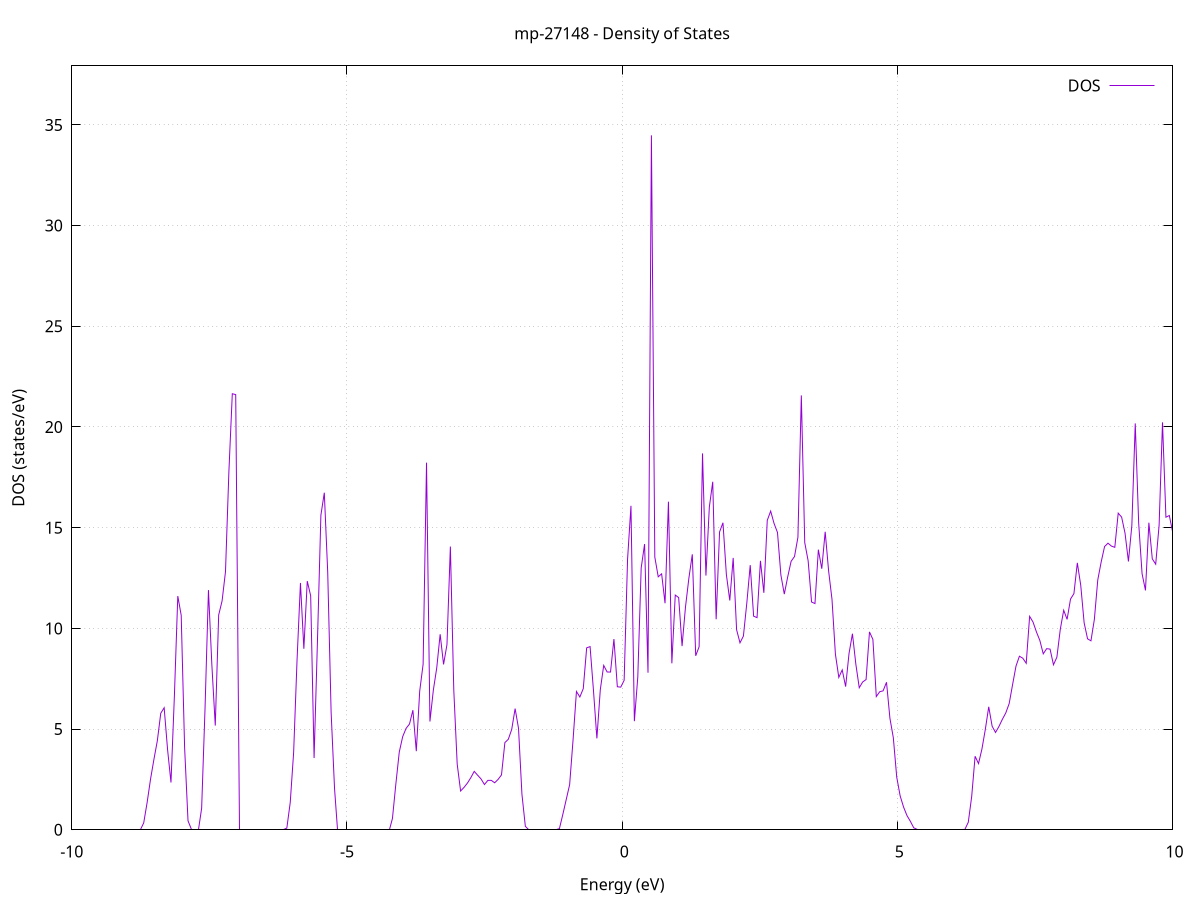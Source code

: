 set title 'mp-27148 - Density of States'
set xlabel 'Energy (eV)'
set ylabel 'DOS (states/eV)'
set grid
set xrange [-10:10]
set yrange [0:37.931]
set xzeroaxis lt -1
set terminal png size 800,600
set output 'mp-27148_dos_gnuplot.png'
plot '-' using 1:2 with lines title 'DOS'
-99.579600 0.000000
-99.517700 0.000000
-99.455700 0.000000
-99.393800 0.000000
-99.331900 0.000000
-99.270000 0.000000
-99.208100 0.000000
-99.146200 0.000000
-99.084300 0.000000
-99.022400 0.000000
-98.960400 0.000000
-98.898500 0.000000
-98.836600 0.000000
-98.774700 0.000000
-98.712800 0.000000
-98.650900 0.000000
-98.589000 0.000000
-98.527100 0.000000
-98.465200 0.000000
-98.403200 0.000000
-98.341300 0.000000
-98.279400 0.000000
-98.217500 0.000000
-98.155600 0.000000
-98.093700 0.000000
-98.031800 0.000000
-97.969900 0.000000
-97.907900 0.000000
-97.846000 0.000000
-97.784100 0.000000
-97.722200 0.000000
-97.660300 0.000000
-97.598400 0.000000
-97.536500 0.000000
-97.474600 0.000000
-97.412700 0.000000
-97.350700 0.000000
-97.288800 0.000000
-97.226900 0.000000
-97.165000 0.000000
-97.103100 0.000000
-97.041200 0.000000
-96.979300 0.000000
-96.917400 0.000000
-96.855400 0.000000
-96.793500 0.000000
-96.731600 0.000000
-96.669700 0.000000
-96.607800 0.000000
-96.545900 0.000000
-96.484000 0.000000
-96.422100 0.000000
-96.360200 0.000000
-96.298200 0.000000
-96.236300 0.000000
-96.174400 0.000000
-96.112500 0.000000
-96.050600 0.000000
-95.988700 0.000000
-95.926800 0.000000
-95.864900 0.000000
-95.802900 0.000000
-95.741000 0.000000
-95.679100 0.000000
-95.617200 0.000000
-95.555300 0.000000
-95.493400 0.000000
-95.431500 0.000000
-95.369600 0.000000
-95.307700 0.000000
-95.245700 0.000000
-95.183800 0.000000
-95.121900 0.000000
-95.060000 0.000000
-94.998100 0.000000
-94.936200 0.000000
-94.874300 0.000000
-94.812400 0.000000
-94.750400 0.000000
-94.688500 0.000000
-94.626600 0.000000
-94.564700 0.000000
-94.502800 0.000000
-94.440900 0.000000
-94.379000 0.000000
-94.317100 0.000000
-94.255200 0.000000
-94.193200 0.000000
-94.131300 0.000000
-94.069400 0.000000
-94.007500 0.000000
-93.945600 0.000000
-93.883700 0.000000
-93.821800 0.000000
-93.759900 0.000000
-93.697900 0.000000
-93.636000 0.000000
-93.574100 0.000000
-93.512200 0.000000
-93.450300 0.000000
-93.388400 0.000000
-93.326500 0.000000
-93.264600 0.000000
-93.202700 0.000000
-93.140700 0.000000
-93.078800 0.000000
-93.016900 0.000000
-92.955000 0.000000
-92.893100 0.000000
-92.831200 0.000000
-92.769300 0.000000
-92.707400 0.000000
-92.645400 0.000000
-92.583500 0.000000
-92.521600 0.000000
-92.459700 0.000000
-92.397800 0.000000
-92.335900 0.000000
-92.274000 0.000000
-92.212100 0.000000
-92.150200 0.000000
-92.088200 0.000000
-92.026300 0.000000
-91.964400 0.000000
-91.902500 0.000000
-91.840600 0.000000
-91.778700 0.000000
-91.716800 0.000000
-91.654900 0.000000
-91.592900 0.000000
-91.531000 0.000000
-91.469100 0.000000
-91.407200 0.000000
-91.345300 0.000000
-91.283400 0.000000
-91.221500 0.000000
-91.159600 0.000000
-91.097700 0.000000
-91.035700 0.000000
-90.973800 0.000000
-90.911900 0.000000
-90.850000 0.000000
-90.788100 0.000000
-90.726200 0.000000
-90.664300 0.000000
-90.602400 0.000000
-90.540400 0.000000
-90.478500 0.000000
-90.416600 0.000000
-90.354700 0.000000
-90.292800 0.000000
-90.230900 0.000000
-90.169000 0.000000
-90.107100 0.000000
-90.045200 0.000000
-89.983200 0.000000
-89.921300 0.000000
-89.859400 0.000000
-89.797500 0.000000
-89.735600 0.000000
-89.673700 0.000000
-89.611800 0.000000
-89.549900 0.000000
-89.487900 0.000000
-89.426000 0.000000
-89.364100 0.000000
-89.302200 0.000000
-89.240300 0.000000
-89.178400 0.000000
-89.116500 0.000000
-89.054600 0.000000
-88.992700 0.000000
-88.930700 0.000000
-88.868800 0.000000
-88.806900 0.000000
-88.745000 0.000000
-88.683100 0.000000
-88.621200 0.000000
-88.559300 0.000000
-88.497400 0.000000
-88.435400 0.000000
-88.373500 0.000000
-88.311600 0.000000
-88.249700 0.000000
-88.187800 0.000000
-88.125900 0.000000
-88.064000 0.000000
-88.002100 0.000000
-87.940200 0.000000
-87.878200 0.000000
-87.816300 0.000000
-87.754400 0.000000
-87.692500 0.000000
-87.630600 0.000000
-87.568700 0.000000
-87.506800 0.000000
-87.444900 0.000000
-87.382900 0.000000
-87.321000 0.000000
-87.259100 0.000000
-87.197200 0.000000
-87.135300 0.000000
-87.073400 0.000000
-87.011500 0.000000
-86.949600 0.000000
-86.887700 0.000000
-86.825700 0.000000
-86.763800 0.000000
-86.701900 0.000000
-86.640000 0.000000
-86.578100 0.000000
-86.516200 0.000000
-86.454300 0.000000
-86.392400 0.000000
-86.330400 0.000000
-86.268500 0.000000
-86.206600 0.000000
-86.144700 0.000000
-86.082800 0.000000
-86.020900 0.000000
-85.959000 0.000000
-85.897100 0.000000
-85.835200 0.000000
-85.773200 0.000000
-85.711300 0.000000
-85.649400 0.000000
-85.587500 0.000000
-85.525600 0.000000
-85.463700 0.000000
-85.401800 0.000000
-85.339900 0.000000
-85.278000 0.000000
-85.216000 0.000000
-85.154100 0.000000
-85.092200 0.000000
-85.030300 0.000000
-84.968400 0.000000
-84.906500 0.000000
-84.844600 0.000000
-84.782700 0.000000
-84.720700 0.000000
-84.658800 0.000000
-84.596900 0.000000
-84.535000 0.000000
-84.473100 0.000000
-84.411200 0.000000
-84.349300 0.000000
-84.287400 0.000000
-84.225500 0.000000
-84.163500 0.000000
-84.101600 0.000000
-84.039700 0.000000
-83.977800 0.000000
-83.915900 0.000000
-83.854000 0.000000
-83.792100 0.000000
-83.730200 0.000000
-83.668200 0.000000
-83.606300 0.000000
-83.544400 0.000000
-83.482500 0.000000
-83.420600 0.000000
-83.358700 0.000000
-83.296800 0.000000
-83.234900 0.000000
-83.173000 0.000000
-83.111000 0.000000
-83.049100 0.000000
-82.987200 0.000000
-82.925300 0.000000
-82.863400 0.000000
-82.801500 0.000000
-82.739600 0.000000
-82.677700 0.000000
-82.615700 0.000000
-82.553800 0.000000
-82.491900 0.000000
-82.430000 0.000000
-82.368100 0.000000
-82.306200 0.000000
-82.244300 0.000000
-82.182400 0.000000
-82.120500 0.000000
-82.058500 0.000000
-81.996600 0.000000
-81.934700 0.000000
-81.872800 0.000000
-81.810900 0.000000
-81.749000 0.000000
-81.687100 0.000000
-81.625200 0.000000
-81.563200 0.000000
-81.501300 0.000000
-81.439400 0.000000
-81.377500 0.000000
-81.315600 0.000000
-81.253700 0.000000
-81.191800 0.000000
-81.129900 0.000000
-81.068000 0.000000
-81.006000 0.000000
-80.944100 0.000000
-80.882200 0.000000
-80.820300 0.000000
-80.758400 0.000000
-80.696500 0.000000
-80.634600 0.000000
-80.572700 0.000000
-80.510700 0.000000
-80.448800 0.000000
-80.386900 0.000000
-80.325000 0.000000
-80.263100 0.000000
-80.201200 0.000000
-80.139300 0.000000
-80.077400 0.000000
-80.015500 0.000000
-79.953500 0.000000
-79.891600 0.000000
-79.829700 0.000000
-79.767800 0.000000
-79.705900 0.000000
-79.644000 0.000000
-79.582100 0.000000
-79.520200 0.000000
-79.458200 0.000000
-79.396300 0.000000
-79.334400 0.000000
-79.272500 0.000000
-79.210600 0.000000
-79.148700 0.000000
-79.086800 0.000000
-79.024900 0.000000
-78.963000 0.000000
-78.901000 0.000000
-78.839100 0.000000
-78.777200 0.000000
-78.715300 0.000000
-78.653400 0.000000
-78.591500 0.000000
-78.529600 0.000000
-78.467700 0.000000
-78.405700 0.000000
-78.343800 0.000000
-78.281900 0.000000
-78.220000 0.000000
-78.158100 0.000000
-78.096200 0.000000
-78.034300 0.000000
-77.972400 0.000000
-77.910500 0.000000
-77.848500 0.000000
-77.786600 0.000000
-77.724700 0.000000
-77.662800 0.000000
-77.600900 0.000000
-77.539000 0.000000
-77.477100 0.000000
-77.415200 0.000000
-77.353200 0.000000
-77.291300 0.000000
-77.229400 0.000000
-77.167500 0.000000
-77.105600 0.000000
-77.043700 0.000000
-76.981800 0.000000
-76.919900 0.000000
-76.858000 0.000000
-76.796000 0.000000
-76.734100 0.000000
-76.672200 0.000000
-76.610300 0.000000
-76.548400 0.000000
-76.486500 0.000000
-76.424600 0.000000
-76.362700 0.000000
-76.300700 0.000000
-76.238800 0.000000
-76.176900 0.000000
-76.115000 0.000000
-76.053100 0.000000
-75.991200 0.000000
-75.929300 0.000000
-75.867400 0.000000
-75.805500 0.000000
-75.743500 0.000000
-75.681600 0.000000
-75.619700 0.000000
-75.557800 0.000000
-75.495900 0.000000
-75.434000 0.000000
-75.372100 0.000000
-75.310200 0.000000
-75.248200 0.000000
-75.186300 0.000000
-75.124400 0.000000
-75.062500 0.000000
-75.000600 0.000000
-74.938700 0.000000
-74.876800 0.000000
-74.814900 0.000000
-74.753000 0.000000
-74.691000 0.000000
-74.629100 0.000000
-74.567200 0.000000
-74.505300 0.000000
-74.443400 0.000000
-74.381500 0.000000
-74.319600 0.000000
-74.257700 0.000000
-74.195700 0.000000
-74.133800 0.000000
-74.071900 0.000000
-74.010000 0.000000
-73.948100 0.000000
-73.886200 0.000000
-73.824300 0.000000
-73.762400 0.000000
-73.700500 0.000000
-73.638500 0.000000
-73.576600 0.000000
-73.514700 0.000000
-73.452800 0.000000
-73.390900 0.000000
-73.329000 0.000000
-73.267100 0.000000
-73.205200 0.000000
-73.143200 0.000000
-73.081300 0.000000
-73.019400 0.000000
-72.957500 0.000000
-72.895600 0.000000
-72.833700 0.000000
-72.771800 0.000000
-72.709900 0.000000
-72.648000 0.000000
-72.586000 0.000000
-72.524100 0.000000
-72.462200 0.000000
-72.400300 0.000000
-72.338400 0.000000
-72.276500 0.000000
-72.214600 0.000000
-72.152700 0.000000
-72.090700 0.000000
-72.028800 0.000000
-71.966900 0.000000
-71.905000 0.000000
-71.843100 0.000000
-71.781200 0.000000
-71.719300 0.000000
-71.657400 0.000000
-71.595500 0.000000
-71.533500 0.000000
-71.471600 0.000000
-71.409700 0.000000
-71.347800 0.000000
-71.285900 0.000000
-71.224000 0.000000
-71.162100 0.000000
-71.100200 0.000000
-71.038200 0.000000
-70.976300 0.000000
-70.914400 0.000000
-70.852500 0.000000
-70.790600 0.000000
-70.728700 0.000000
-70.666800 0.000000
-70.604900 0.000000
-70.543000 0.000000
-70.481000 0.000000
-70.419100 0.000000
-70.357200 0.000000
-70.295300 0.000000
-70.233400 0.000000
-70.171500 0.000000
-70.109600 0.000000
-70.047700 0.000000
-69.985700 0.000000
-69.923800 0.000000
-69.861900 0.000000
-69.800000 0.000000
-69.738100 0.000000
-69.676200 0.000000
-69.614300 0.000000
-69.552400 0.000000
-69.490500 0.000000
-69.428500 0.000000
-69.366600 0.000000
-69.304700 0.000000
-69.242800 0.000000
-69.180900 0.000000
-69.119000 0.000000
-69.057100 0.000000
-68.995200 0.000000
-68.933200 0.000000
-68.871300 0.000000
-68.809400 0.000000
-68.747500 0.000000
-68.685600 0.000000
-68.623700 0.000000
-68.561800 0.000000
-68.499900 0.000000
-68.438000 0.000000
-68.376000 0.000000
-68.314100 0.000000
-68.252200 0.000000
-68.190300 0.000000
-68.128400 0.000000
-68.066500 0.000000
-68.004600 0.000000
-67.942700 0.000000
-67.880700 0.000000
-67.818800 0.000000
-67.756900 0.000000
-67.695000 0.000000
-67.633100 0.000000
-67.571200 0.000000
-67.509300 0.000000
-67.447400 0.000000
-67.385500 0.000000
-67.323500 0.000000
-67.261600 0.000000
-67.199700 0.000000
-67.137800 0.000000
-67.075900 0.000000
-67.014000 0.000000
-66.952100 0.000000
-66.890200 0.000000
-66.828200 0.000000
-66.766300 0.000000
-66.704400 0.000000
-66.642500 0.000000
-66.580600 0.000000
-66.518700 0.000000
-66.456800 0.000000
-66.394900 0.000000
-66.333000 0.000000
-66.271000 0.000000
-66.209100 0.000000
-66.147200 0.000000
-66.085300 0.000000
-66.023400 0.000000
-65.961500 0.000000
-65.899600 0.000000
-65.837700 0.000000
-65.775700 0.000000
-65.713800 0.000000
-65.651900 0.000000
-65.590000 0.000000
-65.528100 0.000000
-65.466200 0.000000
-65.404300 0.000000
-65.342400 0.000000
-65.280500 0.000000
-65.218500 0.000000
-65.156600 0.000000
-65.094700 0.000000
-65.032800 0.000000
-64.970900 0.000000
-64.909000 0.000000
-64.847100 0.000000
-64.785200 0.000000
-64.723200 0.000000
-64.661300 0.000000
-64.599400 0.000000
-64.537500 0.000000
-64.475600 0.000000
-64.413700 0.000000
-64.351800 0.000000
-64.289900 0.000000
-64.228000 0.000000
-64.166000 0.000000
-64.104100 0.000000
-64.042200 0.000000
-63.980300 0.000000
-63.918400 0.000000
-63.856500 0.000000
-63.794600 0.000000
-63.732700 0.000000
-63.670700 0.000000
-63.608800 0.000000
-63.546900 0.000000
-63.485000 0.000000
-63.423100 0.000000
-63.361200 0.000000
-63.299300 0.000000
-63.237400 0.000000
-63.175500 0.000000
-63.113500 0.000000
-63.051600 0.000000
-62.989700 0.000000
-62.927800 0.000000
-62.865900 0.000000
-62.804000 0.000000
-62.742100 0.000000
-62.680200 0.000000
-62.618300 0.000000
-62.556300 0.000000
-62.494400 0.000000
-62.432500 0.000000
-62.370600 0.000000
-62.308700 0.000000
-62.246800 0.000000
-62.184900 0.000000
-62.123000 0.000000
-62.061000 0.000000
-61.999100 0.000000
-61.937200 0.000000
-61.875300 0.000000
-61.813400 0.000000
-61.751500 0.000000
-61.689600 0.000000
-61.627700 0.000000
-61.565800 0.000000
-61.503800 0.000000
-61.441900 0.000000
-61.380000 0.000000
-61.318100 0.000000
-61.256200 0.000000
-61.194300 0.000000
-61.132400 0.000000
-61.070500 0.000000
-61.008500 0.000000
-60.946600 0.000000
-60.884700 0.000000
-60.822800 0.000000
-60.760900 0.000000
-60.699000 0.000000
-60.637100 0.000000
-60.575200 0.000000
-60.513300 0.000000
-60.451300 0.000000
-60.389400 0.000000
-60.327500 0.000000
-60.265600 0.000000
-60.203700 0.000000
-60.141800 0.000000
-60.079900 0.000000
-60.018000 0.000000
-59.956000 0.000000
-59.894100 0.000000
-59.832200 0.000000
-59.770300 0.000000
-59.708400 0.000000
-59.646500 0.000000
-59.584600 0.000000
-59.522700 0.000000
-59.460800 0.000000
-59.398800 0.000000
-59.336900 0.000000
-59.275000 0.000000
-59.213100 0.000000
-59.151200 0.000000
-59.089300 0.000000
-59.027400 0.000000
-58.965500 0.000000
-58.903500 0.000000
-58.841600 0.000000
-58.779700 0.000000
-58.717800 0.000000
-58.655900 0.000000
-58.594000 0.000000
-58.532100 0.000000
-58.470200 0.000000
-58.408300 0.000000
-58.346300 0.000000
-58.284400 0.000000
-58.222500 0.000000
-58.160600 0.000000
-58.098700 0.000000
-58.036800 0.000000
-57.974900 0.000000
-57.913000 0.000000
-57.851000 0.000000
-57.789100 0.000000
-57.727200 0.000000
-57.665300 0.000000
-57.603400 0.000000
-57.541500 0.000000
-57.479600 0.000000
-57.417700 0.000000
-57.355800 0.000000
-57.293800 0.000000
-57.231900 0.000000
-57.170000 0.000000
-57.108100 0.000000
-57.046200 0.000000
-56.984300 0.000000
-56.922400 0.000000
-56.860500 0.000000
-56.798500 0.000000
-56.736600 0.000000
-56.674700 0.000000
-56.612800 0.000000
-56.550900 0.000000
-56.489000 0.000000
-56.427100 0.000000
-56.365200 0.000000
-56.303300 0.000000
-56.241300 0.000000
-56.179400 0.000000
-56.117500 0.000000
-56.055600 0.000000
-55.993700 0.000000
-55.931800 0.000000
-55.869900 0.000000
-55.808000 0.000000
-55.746000 0.000000
-55.684100 0.000000
-55.622200 0.000000
-55.560300 0.000000
-55.498400 0.000000
-55.436500 0.000000
-55.374600 0.000000
-55.312700 0.000000
-55.250800 0.000000
-55.188800 0.000000
-55.126900 0.000000
-55.065000 0.000000
-55.003100 0.000000
-54.941200 0.000000
-54.879300 0.000000
-54.817400 0.000000
-54.755500 0.000000
-54.693500 0.000000
-54.631600 0.000000
-54.569700 0.000000
-54.507800 0.000000
-54.445900 0.000000
-54.384000 0.000000
-54.322100 0.000000
-54.260200 0.000000
-54.198300 0.000000
-54.136300 0.000000
-54.074400 0.000000
-54.012500 0.000000
-53.950600 0.000000
-53.888700 0.000000
-53.826800 0.000000
-53.764900 0.000000
-53.703000 0.000000
-53.641000 0.000000
-53.579100 0.000000
-53.517200 0.000000
-53.455300 0.000000
-53.393400 0.000000
-53.331500 0.000000
-53.269600 0.000000
-53.207700 0.000000
-53.145800 0.000000
-53.083800 0.000000
-53.021900 0.000000
-52.960000 0.000000
-52.898100 0.000000
-52.836200 0.000000
-52.774300 0.000000
-52.712400 0.000000
-52.650500 0.000000
-52.588500 0.000000
-52.526600 0.000000
-52.464700 0.000000
-52.402800 0.000000
-52.340900 0.000000
-52.279000 0.000000
-52.217100 0.000000
-52.155200 0.000000
-52.093300 0.000000
-52.031300 0.000000
-51.969400 0.000000
-51.907500 0.000000
-51.845600 0.000000
-51.783700 0.000000
-51.721800 0.000000
-51.659900 0.000000
-51.598000 0.000000
-51.536000 0.000000
-51.474100 0.000000
-51.412200 0.000000
-51.350300 0.000000
-51.288400 0.000000
-51.226500 0.000000
-51.164600 0.000000
-51.102700 0.000000
-51.040800 0.000000
-50.978800 0.000000
-50.916900 0.000000
-50.855000 0.000000
-50.793100 0.000000
-50.731200 0.000000
-50.669300 0.000000
-50.607400 0.000000
-50.545500 0.000000
-50.483500 0.000000
-50.421600 0.000000
-50.359700 0.000000
-50.297800 0.000000
-50.235900 0.000000
-50.174000 0.000000
-50.112100 0.000000
-50.050200 0.000000
-49.988300 0.000000
-49.926300 0.000000
-49.864400 0.000000
-49.802500 0.000000
-49.740600 0.000000
-49.678700 0.000000
-49.616800 0.000000
-49.554900 0.000000
-49.493000 0.000000
-49.431000 0.000000
-49.369100 0.000000
-49.307200 0.000000
-49.245300 0.000000
-49.183400 0.000000
-49.121500 0.000000
-49.059600 0.000000
-48.997700 0.000000
-48.935800 0.000000
-48.873800 0.000000
-48.811900 0.000000
-48.750000 0.000000
-48.688100 0.000000
-48.626200 0.000000
-48.564300 0.000000
-48.502400 0.000000
-48.440500 0.000000
-48.378500 0.000000
-48.316600 0.000000
-48.254700 0.000000
-48.192800 0.000000
-48.130900 0.000000
-48.069000 0.000000
-48.007100 0.000000
-47.945200 0.000000
-47.883300 0.000000
-47.821300 0.000000
-47.759400 0.000000
-47.697500 0.000000
-47.635600 0.000000
-47.573700 0.000000
-47.511800 0.000000
-47.449900 0.000000
-47.388000 0.000000
-47.326000 0.000000
-47.264100 0.000000
-47.202200 0.000000
-47.140300 0.000000
-47.078400 0.000000
-47.016500 0.000000
-46.954600 0.000000
-46.892700 0.000000
-46.830800 0.000000
-46.768800 0.000000
-46.706900 0.000000
-46.645000 0.000000
-46.583100 0.000000
-46.521200 0.000000
-46.459300 0.000000
-46.397400 0.000000
-46.335500 0.000000
-46.273500 0.000000
-46.211600 0.000000
-46.149700 0.000000
-46.087800 0.000000
-46.025900 0.000000
-45.964000 0.000000
-45.902100 0.000000
-45.840200 0.000000
-45.778300 0.000000
-45.716300 0.000000
-45.654400 0.000000
-45.592500 0.000000
-45.530600 0.000000
-45.468700 0.000000
-45.406800 0.000000
-45.344900 0.000000
-45.283000 0.000000
-45.221000 0.000000
-45.159100 0.000000
-45.097200 0.000000
-45.035300 0.000000
-44.973400 0.000000
-44.911500 0.000000
-44.849600 0.000000
-44.787700 0.000000
-44.725800 0.000000
-44.663800 0.000000
-44.601900 0.000000
-44.540000 0.000000
-44.478100 0.000000
-44.416200 0.000000
-44.354300 0.000000
-44.292400 0.000000
-44.230500 0.000000
-44.168500 0.000000
-44.106600 0.000000
-44.044700 0.000000
-43.982800 0.000000
-43.920900 0.000000
-43.859000 0.000000
-43.797100 0.000000
-43.735200 0.000000
-43.673300 0.000000
-43.611300 0.000000
-43.549400 0.000000
-43.487500 0.000000
-43.425600 0.000000
-43.363700 0.000000
-43.301800 0.000000
-43.239900 0.000000
-43.178000 0.000000
-43.116000 0.000000
-43.054100 0.000000
-42.992200 0.000000
-42.930300 0.000000
-42.868400 0.000000
-42.806500 0.000000
-42.744600 0.000000
-42.682700 0.000000
-42.620800 0.000000
-42.558800 0.000000
-42.496900 0.000000
-42.435000 0.000000
-42.373100 0.000000
-42.311200 0.000000
-42.249300 0.000000
-42.187400 0.000000
-42.125500 0.000000
-42.063500 0.000000
-42.001600 0.000000
-41.939700 0.000000
-41.877800 0.000000
-41.815900 0.000000
-41.754000 0.000000
-41.692100 0.000000
-41.630200 0.000000
-41.568300 0.000000
-41.506300 0.000000
-41.444400 0.000000
-41.382500 0.000000
-41.320600 0.000000
-41.258700 0.000000
-41.196800 0.000000
-41.134900 0.000000
-41.073000 0.000000
-41.011100 0.000000
-40.949100 0.000000
-40.887200 0.000000
-40.825300 0.000000
-40.763400 0.000000
-40.701500 0.000000
-40.639600 0.000000
-40.577700 0.000000
-40.515800 0.000000
-40.453800 0.000000
-40.391900 0.000000
-40.330000 0.000000
-40.268100 0.000000
-40.206200 0.000000
-40.144300 0.000000
-40.082400 0.000000
-40.020500 0.000000
-39.958600 0.000000
-39.896600 0.000000
-39.834700 0.000000
-39.772800 0.000000
-39.710900 0.000000
-39.649000 0.000000
-39.587100 0.000000
-39.525200 0.000000
-39.463300 0.000000
-39.401300 0.000000
-39.339400 0.000000
-39.277500 0.000000
-39.215600 0.000000
-39.153700 0.000000
-39.091800 0.000000
-39.029900 0.000000
-38.968000 0.000000
-38.906100 0.000000
-38.844100 0.000000
-38.782200 0.000000
-38.720300 0.000000
-38.658400 0.000000
-38.596500 0.000000
-38.534600 0.000000
-38.472700 0.000000
-38.410800 0.000000
-38.348800 0.000000
-38.286900 0.000000
-38.225000 0.000000
-38.163100 0.000000
-38.101200 0.000000
-38.039300 0.000000
-37.977400 0.000000
-37.915500 0.000000
-37.853600 0.000000
-37.791600 0.000000
-37.729700 0.000000
-37.667800 0.000000
-37.605900 0.000000
-37.544000 0.000000
-37.482100 0.000000
-37.420200 0.000000
-37.358300 0.000000
-37.296300 0.000000
-37.234400 0.000000
-37.172500 0.000000
-37.110600 0.000000
-37.048700 0.000000
-36.986800 0.000000
-36.924900 0.000000
-36.863000 0.000000
-36.801100 0.000000
-36.739100 0.000000
-36.677200 0.000000
-36.615300 0.000000
-36.553400 0.000000
-36.491500 0.000000
-36.429600 0.000000
-36.367700 0.000000
-36.305800 0.000000
-36.243800 0.000000
-36.181900 0.000000
-36.120000 0.000000
-36.058100 0.000000
-35.996200 0.000000
-35.934300 0.000000
-35.872400 0.000000
-35.810500 0.000000
-35.748600 0.000000
-35.686600 0.000000
-35.624700 0.000000
-35.562800 0.000000
-35.500900 0.000000
-35.439000 0.000000
-35.377100 0.000000
-35.315200 0.000000
-35.253300 0.000000
-35.191300 0.000000
-35.129400 0.000000
-35.067500 0.000000
-35.005600 0.000000
-34.943700 0.000000
-34.881800 0.000000
-34.819900 0.000000
-34.758000 0.000000
-34.696100 0.000000
-34.634100 0.000000
-34.572200 0.000000
-34.510300 0.000000
-34.448400 0.000000
-34.386500 0.000000
-34.324600 0.000000
-34.262700 0.000000
-34.200800 0.000000
-34.138800 0.000000
-34.076900 0.000000
-34.015000 0.000000
-33.953100 0.000000
-33.891200 0.000000
-33.829300 0.000000
-33.767400 0.000000
-33.705500 0.000000
-33.643600 0.000000
-33.581600 0.000000
-33.519700 0.000000
-33.457800 0.000000
-33.395900 0.000000
-33.334000 0.000000
-33.272100 0.000000
-33.210200 0.000000
-33.148300 0.000000
-33.086300 0.000000
-33.024400 0.000000
-32.962500 0.000000
-32.900600 0.000000
-32.838700 0.000000
-32.776800 0.000000
-32.714900 0.000000
-32.653000 0.000000
-32.591100 0.000000
-32.529100 0.000000
-32.467200 0.000000
-32.405300 0.000000
-32.343400 0.000000
-32.281500 0.000000
-32.219600 0.000000
-32.157700 0.000000
-32.095800 0.000000
-32.033800 0.000000
-31.971900 0.000000
-31.910000 0.000000
-31.848100 0.000000
-31.786200 0.000000
-31.724300 0.000000
-31.662400 0.000000
-31.600500 0.000000
-31.538600 0.000000
-31.476600 0.000000
-31.414700 0.000000
-31.352800 0.000000
-31.290900 0.000000
-31.229000 0.000000
-31.167100 0.000000
-31.105200 0.000000
-31.043300 0.000000
-30.981300 0.000000
-30.919400 0.000000
-30.857500 0.000000
-30.795600 0.000000
-30.733700 0.000000
-30.671800 0.000000
-30.609900 0.000000
-30.548000 0.000000
-30.486100 0.000000
-30.424100 0.000000
-30.362200 0.000000
-30.300300 0.000000
-30.238400 0.000000
-30.176500 0.000000
-30.114600 0.000000
-30.052700 0.000000
-29.990800 0.000000
-29.928800 0.000000
-29.866900 0.000000
-29.805000 0.000000
-29.743100 0.000000
-29.681200 0.000000
-29.619300 0.000000
-29.557400 0.000000
-29.495500 0.000000
-29.433600 0.000000
-29.371600 0.000000
-29.309700 0.000000
-29.247800 0.000000
-29.185900 0.000000
-29.124000 0.000000
-29.062100 0.000000
-29.000200 0.000000
-28.938300 0.000000
-28.876300 0.000000
-28.814400 0.000000
-28.752500 0.000000
-28.690600 0.000000
-28.628700 0.000000
-28.566800 0.000000
-28.504900 0.000000
-28.443000 0.000000
-28.381100 0.000000
-28.319100 0.000000
-28.257200 0.000000
-28.195300 0.000000
-28.133400 0.000000
-28.071500 0.000000
-28.009600 0.000000
-27.947700 0.000000
-27.885800 0.000000
-27.823800 0.000000
-27.761900 0.000000
-27.700000 0.000000
-27.638100 0.000000
-27.576200 0.000000
-27.514300 0.000000
-27.452400 0.000000
-27.390500 0.000000
-27.328600 0.000000
-27.266600 0.000000
-27.204700 0.000000
-27.142800 0.000000
-27.080900 0.000000
-27.019000 0.000000
-26.957100 0.000000
-26.895200 0.000000
-26.833300 0.000000
-26.771300 0.000000
-26.709400 0.000000
-26.647500 0.000000
-26.585600 0.000000
-26.523700 0.000000
-26.461800 0.000000
-26.399900 0.000000
-26.338000 0.000000
-26.276100 0.000000
-26.214100 0.000000
-26.152200 0.000000
-26.090300 0.000000
-26.028400 0.000000
-25.966500 0.000000
-25.904600 0.000000
-25.842700 0.000000
-25.780800 0.000000
-25.718800 0.000000
-25.656900 0.000000
-25.595000 0.000000
-25.533100 0.000000
-25.471200 0.000000
-25.409300 0.000000
-25.347400 0.000000
-25.285500 0.000000
-25.223600 0.000000
-25.161600 0.000000
-25.099700 0.000000
-25.037800 0.000000
-24.975900 0.000000
-24.914000 0.000000
-24.852100 0.000000
-24.790200 0.000000
-24.728300 0.000000
-24.666300 0.000000
-24.604400 0.000000
-24.542500 0.000000
-24.480600 0.000000
-24.418700 0.000000
-24.356800 0.000000
-24.294900 0.000000
-24.233000 0.000000
-24.171100 0.000000
-24.109100 0.000000
-24.047200 0.000000
-23.985300 0.000000
-23.923400 0.000000
-23.861500 0.000000
-23.799600 0.000000
-23.737700 0.000000
-23.675800 0.000000
-23.613800 0.000000
-23.551900 0.000000
-23.490000 0.000000
-23.428100 0.000000
-23.366200 0.000000
-23.304300 0.000000
-23.242400 0.000000
-23.180500 0.000000
-23.118600 0.000000
-23.056600 0.000000
-22.994700 0.000000
-22.932800 0.000000
-22.870900 0.000000
-22.809000 0.000000
-22.747100 0.000000
-22.685200 0.000000
-22.623300 0.000000
-22.561300 0.000000
-22.499400 0.000000
-22.437500 0.000000
-22.375600 0.000000
-22.313700 0.000000
-22.251800 0.000000
-22.189900 0.000000
-22.128000 0.000000
-22.066100 0.000000
-22.004100 0.000000
-21.942200 0.000000
-21.880300 0.000000
-21.818400 0.000000
-21.756500 0.000000
-21.694600 0.000000
-21.632700 0.000000
-21.570800 0.000000
-21.508800 0.000000
-21.446900 0.000000
-21.385000 0.000000
-21.323100 0.000000
-21.261200 0.000000
-21.199300 0.000000
-21.137400 0.000000
-21.075500 0.000000
-21.013600 0.000000
-20.951600 0.000000
-20.889700 0.000000
-20.827800 0.000000
-20.765900 0.000000
-20.704000 0.000000
-20.642100 0.000000
-20.580200 0.000000
-20.518300 0.000000
-20.456300 0.000000
-20.394400 0.000000
-20.332500 0.000000
-20.270600 0.000000
-20.208700 0.000000
-20.146800 0.000000
-20.084900 0.000000
-20.023000 0.000000
-19.961100 0.000000
-19.899100 0.000000
-19.837200 0.000000
-19.775300 0.000000
-19.713400 0.000000
-19.651500 0.000000
-19.589600 0.000000
-19.527700 0.000000
-19.465800 0.000000
-19.403900 0.000000
-19.341900 0.000000
-19.280000 0.000000
-19.218100 0.000000
-19.156200 0.000000
-19.094300 0.000000
-19.032400 0.000000
-18.970500 0.000000
-18.908600 0.000000
-18.846600 0.000000
-18.784700 0.000000
-18.722800 0.000000
-18.660900 0.000000
-18.599000 0.000000
-18.537100 0.000000
-18.475200 0.000000
-18.413300 0.000000
-18.351400 0.000000
-18.289400 0.000000
-18.227500 0.000000
-18.165600 0.000000
-18.103700 0.000000
-18.041800 0.000000
-17.979900 0.000000
-17.918000 0.000000
-17.856100 0.000000
-17.794100 0.000000
-17.732200 0.000000
-17.670300 0.000000
-17.608400 0.000000
-17.546500 0.000000
-17.484600 0.000000
-17.422700 0.000000
-17.360800 0.000000
-17.298900 0.000000
-17.236900 0.000000
-17.175000 0.000000
-17.113100 0.000000
-17.051200 0.000000
-16.989300 0.000000
-16.927400 0.000000
-16.865500 0.000000
-16.803600 0.000000
-16.741600 0.000000
-16.679700 0.000000
-16.617800 0.000000
-16.555900 0.000000
-16.494000 0.000000
-16.432100 0.000000
-16.370200 0.000000
-16.308300 0.000000
-16.246400 0.000000
-16.184400 0.000000
-16.122500 0.000000
-16.060600 0.000000
-15.998700 0.000000
-15.936800 0.000000
-15.874900 0.000000
-15.813000 0.000000
-15.751100 0.000000
-15.689100 0.000000
-15.627200 0.000000
-15.565300 0.000000
-15.503400 0.000000
-15.441500 0.000000
-15.379600 0.000000
-15.317700 0.000000
-15.255800 0.000000
-15.193900 0.000000
-15.131900 0.000000
-15.070000 0.000000
-15.008100 0.000000
-14.946200 0.000000
-14.884300 0.000000
-14.822400 0.000000
-14.760500 0.000000
-14.698600 0.000000
-14.636600 0.000000
-14.574700 0.000000
-14.512800 0.000000
-14.450900 0.000000
-14.389000 0.000000
-14.327100 0.000000
-14.265200 0.000000
-14.203300 0.000000
-14.141400 0.000000
-14.079400 0.000000
-14.017500 0.000000
-13.955600 0.000000
-13.893700 0.000000
-13.831800 0.000000
-13.769900 0.000000
-13.708000 0.000000
-13.646100 0.000000
-13.584100 0.000000
-13.522200 0.000000
-13.460300 0.000000
-13.398400 0.000000
-13.336500 0.000000
-13.274600 0.000000
-13.212700 0.000000
-13.150800 0.000000
-13.088900 0.000000
-13.026900 0.000000
-12.965000 0.000000
-12.903100 0.000000
-12.841200 0.000000
-12.779300 0.000000
-12.717400 0.000000
-12.655500 0.000000
-12.593600 0.000000
-12.531600 0.000000
-12.469700 0.000000
-12.407800 0.000000
-12.345900 0.000000
-12.284000 0.000000
-12.222100 0.000000
-12.160200 0.000000
-12.098300 0.000000
-12.036400 0.000000
-11.974400 0.000000
-11.912500 0.000000
-11.850600 0.000000
-11.788700 0.000000
-11.726800 0.000000
-11.664900 0.000000
-11.603000 0.000000
-11.541100 0.000000
-11.479100 0.000000
-11.417200 0.000000
-11.355300 0.000000
-11.293400 0.000000
-11.231500 0.000000
-11.169600 0.000000
-11.107700 0.000000
-11.045800 0.000000
-10.983900 0.000000
-10.921900 0.000000
-10.860000 0.000000
-10.798100 0.000000
-10.736200 0.000000
-10.674300 0.000000
-10.612400 0.000000
-10.550500 0.000000
-10.488600 0.000000
-10.426600 0.000000
-10.364700 0.000000
-10.302800 0.000000
-10.240900 0.000000
-10.179000 0.000000
-10.117100 0.000000
-10.055200 0.000000
-9.993300 0.000000
-9.931400 0.000000
-9.869400 0.000000
-9.807500 0.000000
-9.745600 0.000000
-9.683700 0.000000
-9.621800 0.000000
-9.559900 0.000000
-9.498000 0.000000
-9.436100 0.000000
-9.374100 0.000000
-9.312200 0.000000
-9.250300 0.000000
-9.188400 0.000000
-9.126500 0.000000
-9.064600 0.000000
-9.002700 0.000000
-8.940800 0.000000
-8.878900 0.000000
-8.816900 0.000000
-8.755000 0.000100
-8.693100 0.344300
-8.631200 1.352600
-8.569300 2.513600
-8.507400 3.501000
-8.445500 4.421700
-8.383600 5.786100
-8.321600 6.058900
-8.259700 3.981700
-8.197800 2.347500
-8.135900 6.631100
-8.074000 11.604100
-8.012100 10.650800
-7.950200 4.096700
-7.888300 0.444500
-7.826400 0.000000
-7.764400 0.000000
-7.702500 0.000000
-7.640600 1.070700
-7.578700 6.048600
-7.516800 11.900200
-7.454900 8.182700
-7.393000 5.173800
-7.331100 10.664600
-7.269100 11.366200
-7.207200 12.816700
-7.145300 17.791400
-7.083400 21.651700
-7.021500 21.607600
-6.959600 0.000000
-6.897700 0.000000
-6.835800 0.000000
-6.773900 0.000000
-6.711900 0.000000
-6.650000 0.000000
-6.588100 0.000000
-6.526200 0.000000
-6.464300 0.000000
-6.402400 0.000000
-6.340500 0.000000
-6.278600 0.000000
-6.216600 0.000000
-6.154700 0.000000
-6.092800 0.082700
-6.030900 1.353500
-5.969000 3.843700
-5.907100 8.433000
-5.845200 12.254200
-5.783300 8.988200
-5.721400 12.348100
-5.659400 11.618700
-5.597500 3.561200
-5.535600 9.443000
-5.473700 15.623500
-5.411800 16.736400
-5.349900 12.787800
-5.288000 5.841400
-5.226100 2.060300
-5.164100 0.000000
-5.102200 0.000000
-5.040300 0.000000
-4.978400 0.000000
-4.916500 0.000000
-4.854600 0.000000
-4.792700 0.000000
-4.730800 0.000000
-4.668900 0.000000
-4.606900 0.000000
-4.545000 0.000000
-4.483100 0.000000
-4.421200 0.000000
-4.359300 0.000000
-4.297400 0.000000
-4.235500 0.000000
-4.173600 0.562200
-4.111600 2.278700
-4.049700 3.858600
-3.987800 4.623600
-3.925900 5.035400
-3.864000 5.250100
-3.802100 5.938900
-3.740200 3.904100
-3.678300 6.885600
-3.616400 8.219800
-3.554400 18.228700
-3.492500 5.376600
-3.430600 6.934100
-3.368700 8.041700
-3.306800 9.709600
-3.244900 8.211600
-3.183000 9.193600
-3.121100 14.062800
-3.059100 6.930800
-2.997200 3.261100
-2.935300 1.926000
-2.873400 2.103600
-2.811500 2.318000
-2.749600 2.587800
-2.687700 2.899900
-2.625800 2.709300
-2.563900 2.523800
-2.501900 2.246200
-2.440000 2.452500
-2.378100 2.454500
-2.316200 2.333200
-2.254300 2.500500
-2.192400 2.724300
-2.130500 4.330000
-2.068600 4.492400
-2.006600 4.982800
-1.944700 6.017400
-1.882800 5.034700
-1.820900 1.767200
-1.759000 0.173200
-1.697100 0.000000
-1.635200 0.000000
-1.573300 0.000000
-1.511400 0.000000
-1.449400 0.000000
-1.387500 0.000000
-1.325600 0.000000
-1.263700 0.000000
-1.201800 0.000000
-1.139900 0.058200
-1.078000 0.760600
-1.016100 1.499500
-0.954100 2.242000
-0.892200 4.451400
-0.830300 6.866900
-0.768400 6.593700
-0.706500 7.007900
-0.644600 9.033600
-0.582700 9.095900
-0.520800 6.909200
-0.458900 4.539500
-0.396900 6.955500
-0.335000 8.161400
-0.273100 7.835300
-0.211200 7.831700
-0.149300 9.471200
-0.087400 7.102100
-0.025500 7.083100
0.036400 7.420600
0.098400 13.429300
0.160300 16.085100
0.222200 5.392500
0.284100 7.578100
0.346000 13.002100
0.407900 14.187200
0.469800 7.798800
0.531700 34.483000
0.593600 13.539800
0.655600 12.560800
0.717500 12.708100
0.779400 11.248000
0.841300 16.292300
0.903200 8.264600
0.965100 11.654400
1.027000 11.529600
1.088900 9.121900
1.150900 11.063300
1.212800 12.498400
1.274700 13.676700
1.336600 8.638800
1.398500 9.087600
1.460400 18.688600
1.522300 12.620500
1.584200 16.024100
1.646100 17.280000
1.708100 10.454600
1.770000 14.787500
1.831900 15.245800
1.893800 12.672000
1.955700 11.385300
2.017600 13.498800
2.079500 9.933700
2.141400 9.282900
2.203300 9.616900
2.265300 11.262400
2.327200 13.140500
2.389100 10.605700
2.451000 10.535000
2.512900 13.352700
2.574800 11.765000
2.636700 15.362200
2.698600 15.823300
2.760600 15.208900
2.822500 14.761400
2.884400 12.648200
2.946300 11.701700
3.008200 12.557400
3.070100 13.329700
3.132000 13.570100
3.193900 14.524400
3.255800 21.567400
3.317800 14.260800
3.379700 13.352900
3.441600 11.310800
3.503500 11.232800
3.565400 13.908900
3.627300 12.961700
3.689200 14.798100
3.751100 12.865200
3.813100 11.439900
3.875000 8.719400
3.936900 7.565600
3.998800 7.939100
4.060700 7.108900
4.122600 8.756800
4.184500 9.734500
4.246400 8.221200
4.308300 7.052600
4.370300 7.340000
4.432200 7.457300
4.494100 9.825600
4.556000 9.452800
4.617900 6.614600
4.679800 6.853400
4.741700 6.899600
4.803600 7.324100
4.865600 5.536400
4.927500 4.567400
4.989400 2.610600
5.051300 1.684600
5.113200 1.129000
5.175100 0.708000
5.237000 0.419700
5.298900 0.096000
5.360800 0.000000
5.422800 0.000000
5.484700 0.000000
5.546600 0.000000
5.608500 0.000000
5.670400 0.000000
5.732300 0.000000
5.794200 0.000000
5.856100 0.000000
5.918100 0.000000
5.980000 0.000000
6.041900 0.000000
6.103800 0.000000
6.165700 0.000000
6.227600 0.018700
6.289500 0.373900
6.351400 1.656300
6.413300 3.650500
6.475300 3.286400
6.537200 4.008900
6.599100 4.984300
6.661000 6.107300
6.722900 5.139700
6.784800 4.831700
6.846700 5.131100
6.908600 5.484800
6.970600 5.801800
7.032500 6.267400
7.094400 7.209400
7.156300 8.125800
7.218200 8.617000
7.280100 8.518500
7.342000 8.265800
7.403900 10.597400
7.465800 10.315500
7.527800 9.823800
7.589700 9.400100
7.651600 8.735900
7.713500 8.993400
7.775400 8.970900
7.837300 8.192900
7.899200 8.569200
7.961100 9.952000
8.023100 10.901000
8.085000 10.448400
8.146900 11.455700
8.208800 11.726400
8.270700 13.254600
8.332600 12.144200
8.394500 10.277100
8.456400 9.483100
8.518300 9.382600
8.580300 10.446400
8.642200 12.406400
8.704100 13.298800
8.766000 14.065200
8.827900 14.230200
8.889800 14.087300
8.951700 14.025500
9.013600 15.721600
9.075600 15.525500
9.137500 14.729800
9.199400 13.323400
9.261300 15.107200
9.323200 20.176500
9.385100 15.242200
9.447000 12.719400
9.508900 11.886500
9.570800 15.246700
9.632800 13.454300
9.694700 13.187500
9.756600 15.113300
9.818500 20.228900
9.880400 15.520900
9.942300 15.605400
10.004200 14.762600
10.066100 14.531500
10.128100 14.264000
10.190000 13.660600
10.251900 12.511100
10.313800 12.614200
10.375700 14.805100
10.437600 13.411700
10.499500 14.919500
10.561400 13.773000
10.623300 14.297600
10.685300 15.254400
10.747200 15.472100
10.809100 15.391100
10.871000 16.097400
10.932900 13.563500
10.994800 11.078500
11.056700 12.575200
11.118600 14.854600
11.180600 15.471000
11.242500 14.005100
11.304400 12.206700
11.366300 10.775800
11.428200 11.278000
11.490100 12.350900
11.552000 13.092800
11.613900 12.508300
11.675800 8.966100
11.737800 9.403100
11.799700 10.450400
11.861600 11.557900
11.923500 10.174600
11.985400 8.530300
12.047300 7.895300
12.109200 10.228300
12.171100 11.552800
12.233100 11.810200
12.295000 12.624500
12.356900 12.599000
12.418800 10.967100
12.480700 11.046100
12.542600 11.533500
12.604500 10.483300
12.666400 10.203200
12.728300 12.214300
12.790300 11.582900
12.852200 11.811100
12.914100 12.514100
12.976000 13.269100
13.037900 13.568400
13.099800 12.989600
13.161700 12.933200
13.223600 12.554800
13.285600 11.890400
13.347500 13.123300
13.409400 12.842400
13.471300 13.472400
13.533200 14.581300
13.595100 13.234900
13.657000 12.006200
13.718900 11.705400
13.780800 11.769400
13.842800 11.864200
13.904700 12.823600
13.966600 12.778600
14.028500 13.559300
14.090400 13.865200
14.152300 13.302500
14.214200 12.879000
14.276100 12.581900
14.338100 12.230800
14.400000 11.917800
14.461900 11.552100
14.523800 11.476500
14.585700 12.201600
14.647600 13.057400
14.709500 13.491600
14.771400 13.734000
14.833300 13.293600
14.895300 12.711100
14.957200 12.863500
15.019100 14.137900
15.081000 11.473800
15.142900 11.896400
15.204800 12.118700
15.266700 12.110200
15.328600 11.750100
15.390600 11.877200
15.452500 12.079600
15.514400 12.655600
15.576300 12.338300
15.638200 12.572800
15.700100 11.948000
15.762000 13.054700
15.823900 12.116700
15.885800 11.640700
15.947800 11.912800
16.009700 12.370500
16.071600 13.200900
16.133500 14.019700
16.195400 15.413000
16.257300 15.755000
16.319200 15.301800
16.381100 14.253500
16.443100 15.120200
16.505000 11.726500
16.566900 12.383400
16.628800 12.222400
16.690700 11.755800
16.752600 10.278100
16.814500 13.021200
16.876400 14.532700
16.938300 12.998100
17.000300 14.134800
17.062200 17.445500
17.124100 11.947600
17.186000 9.699500
17.247900 8.839200
17.309800 11.337200
17.371700 14.907200
17.433600 13.393700
17.495600 12.773100
17.557500 14.999900
17.619400 15.157300
17.681300 12.540500
17.743200 14.776800
17.805100 15.234800
17.867000 14.358100
17.928900 11.289600
17.990800 9.879100
18.052800 9.238300
18.114700 8.632600
18.176600 8.747200
18.238500 6.859200
18.300400 4.809300
18.362300 3.757400
18.424200 1.889800
18.486100 0.598400
18.548100 0.143600
18.610000 0.001000
18.671900 0.000000
18.733800 0.000000
18.795700 0.000000
18.857600 0.000000
18.919500 0.000000
18.981400 0.000000
19.043300 0.000000
19.105300 0.000000
19.167200 0.000000
19.229100 0.000000
19.291000 0.000000
19.352900 0.000000
19.414800 0.000000
19.476700 0.000000
19.538600 0.000000
19.600600 0.000000
19.662500 0.000000
19.724400 0.000000
19.786300 0.000000
19.848200 0.000000
19.910100 0.000000
19.972000 0.000000
20.033900 0.000000
20.095800 0.000000
20.157800 0.000000
20.219700 0.000000
20.281600 0.000000
20.343500 0.000000
20.405400 0.000000
20.467300 0.000000
20.529200 0.000000
20.591100 0.000000
20.653100 0.000000
20.715000 0.000000
20.776900 0.000000
20.838800 0.000000
20.900700 0.000000
20.962600 0.000000
21.024500 0.000000
21.086400 0.000000
21.148300 0.000000
21.210300 0.000000
21.272200 0.000000
21.334100 0.000000
21.396000 0.000000
21.457900 0.000000
21.519800 0.000000
21.581700 0.000000
21.643600 0.000000
21.705600 0.000000
21.767500 0.000000
21.829400 0.000000
21.891300 0.000000
21.953200 0.000000
22.015100 0.000000
22.077000 0.000000
22.138900 0.000000
22.200800 0.000000
22.262800 0.000000
22.324700 0.000000
22.386600 0.000000
22.448500 0.000000
22.510400 0.000000
22.572300 0.000000
22.634200 0.000000
22.696100 0.000000
22.758100 0.000000
22.820000 0.000000
22.881900 0.000000
22.943800 0.000000
23.005700 0.000000
23.067600 0.000000
23.129500 0.000000
23.191400 0.000000
23.253300 0.000000
23.315300 0.000000
23.377200 0.000000
23.439100 0.000000
23.501000 0.000000
23.562900 0.000000
23.624800 0.000000
23.686700 0.000000
23.748600 0.000000
23.810500 0.000000
23.872500 0.000000
23.934400 0.000000
23.996300 0.000000
24.058200 0.000000
24.120100 0.000000
24.182000 0.000000
24.243900 0.000000
e
